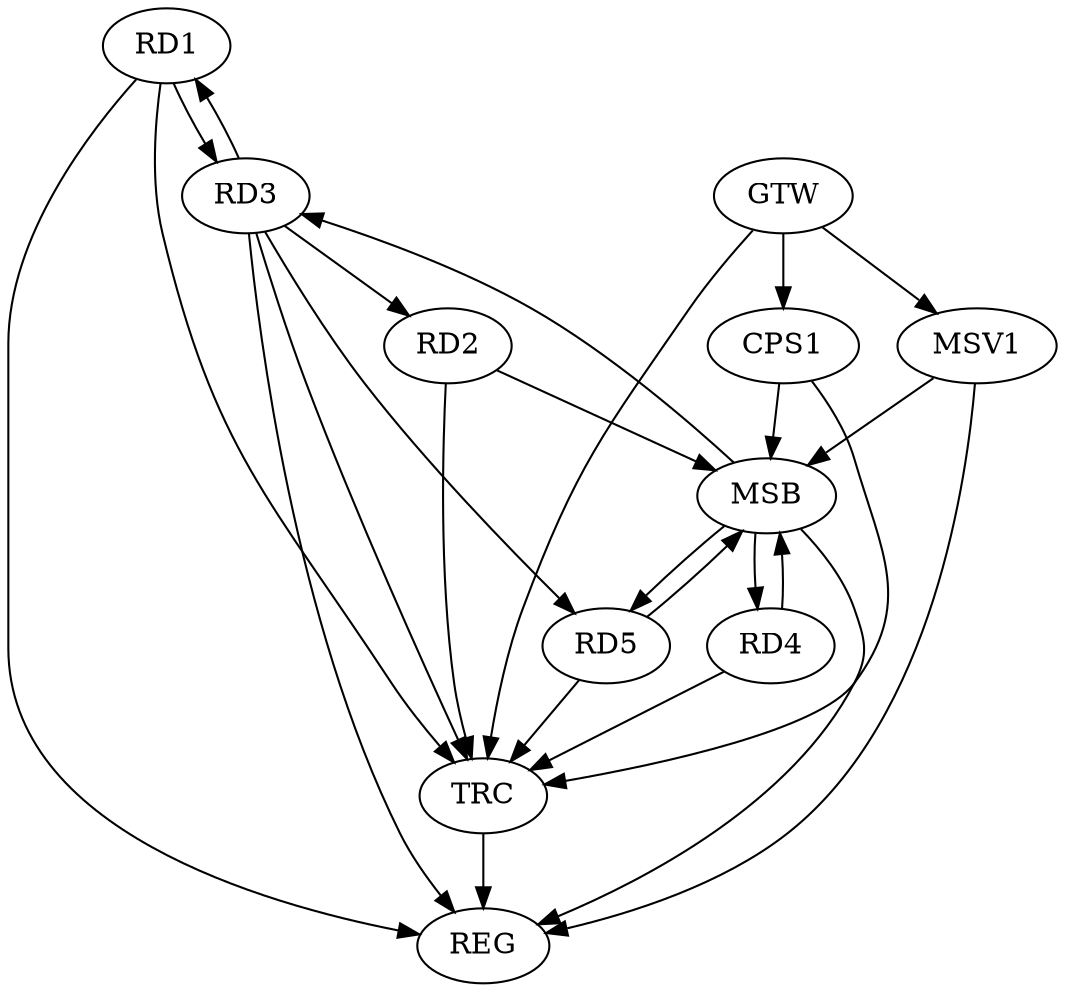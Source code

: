 strict digraph G {
  RD1 [ label="RD1" ];
  RD2 [ label="RD2" ];
  RD3 [ label="RD3" ];
  RD4 [ label="RD4" ];
  RD5 [ label="RD5" ];
  CPS1 [ label="CPS1" ];
  GTW [ label="GTW" ];
  REG [ label="REG" ];
  MSB [ label="MSB" ];
  TRC [ label="TRC" ];
  MSV1 [ label="MSV1" ];
  RD1 -> RD3;
  RD3 -> RD1;
  RD3 -> RD2;
  RD3 -> RD5;
  GTW -> CPS1;
  RD1 -> REG;
  RD2 -> MSB;
  MSB -> RD3;
  MSB -> RD4;
  MSB -> REG;
  RD4 -> MSB;
  RD5 -> MSB;
  CPS1 -> MSB;
  MSB -> RD5;
  RD1 -> TRC;
  RD2 -> TRC;
  RD3 -> TRC;
  RD4 -> TRC;
  RD5 -> TRC;
  CPS1 -> TRC;
  GTW -> TRC;
  TRC -> REG;
  RD3 -> REG;
  MSV1 -> MSB;
  GTW -> MSV1;
  MSV1 -> REG;
}

